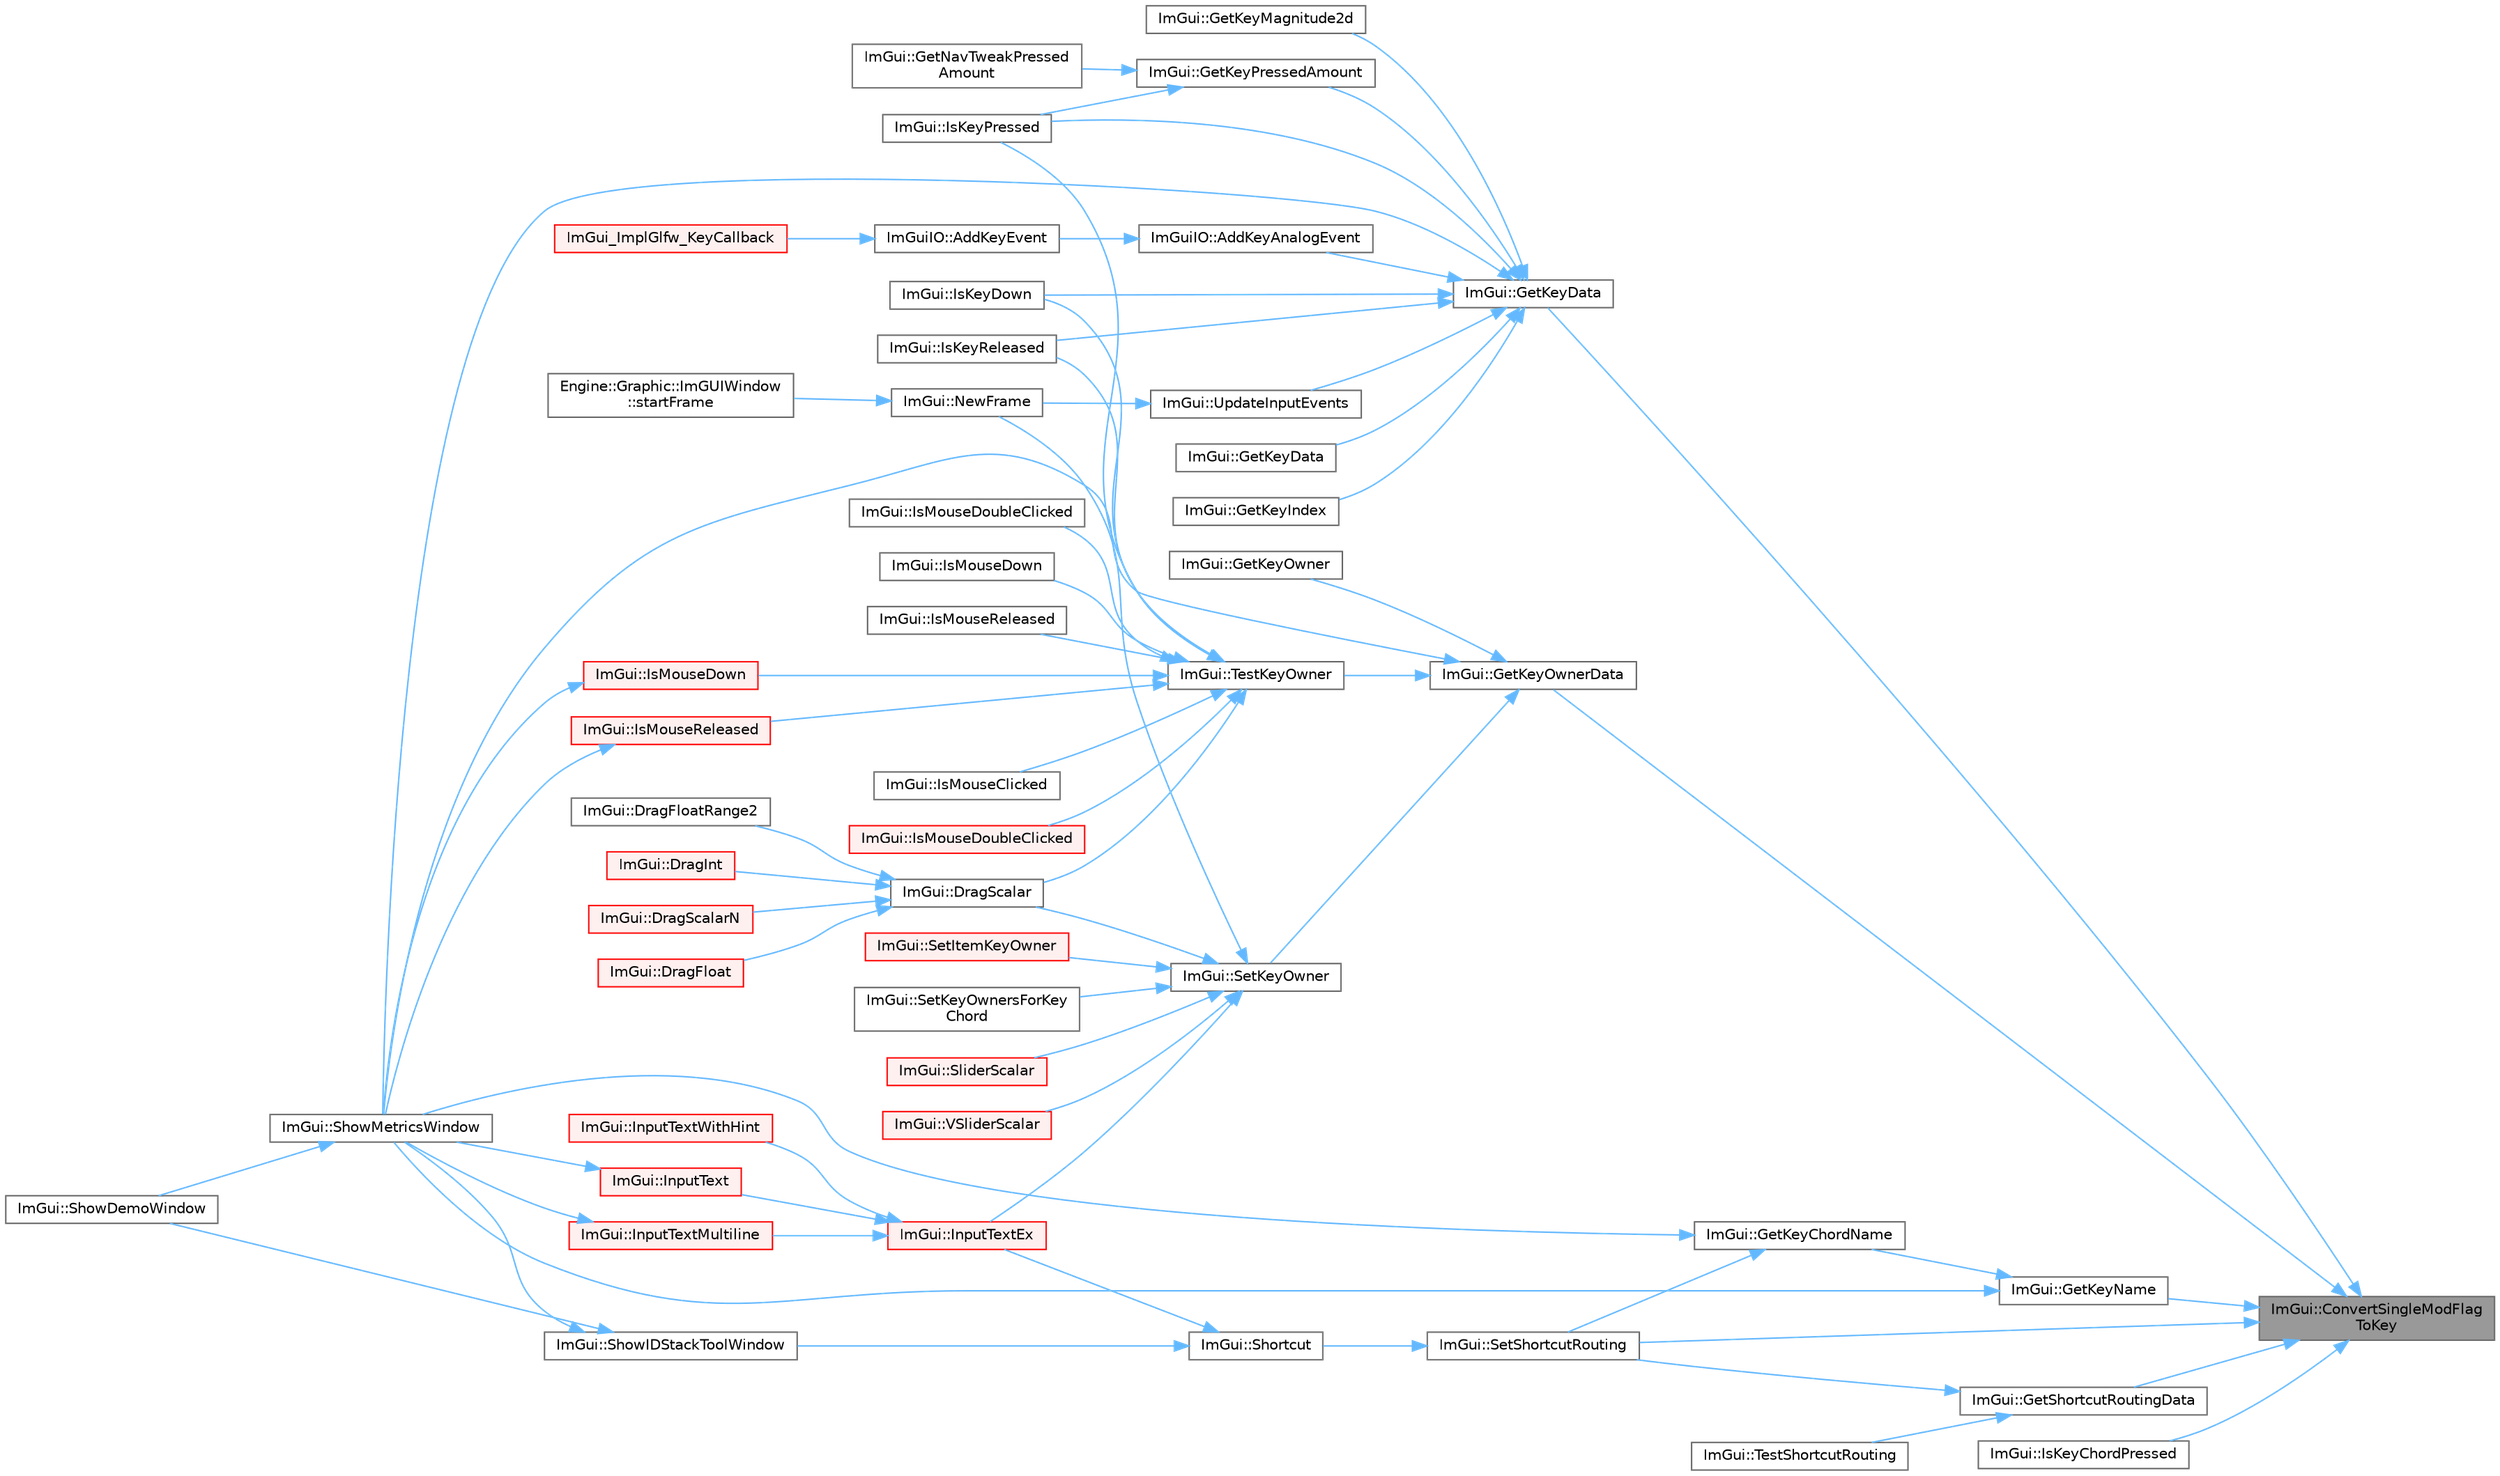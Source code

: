 digraph "ImGui::ConvertSingleModFlagToKey"
{
 // LATEX_PDF_SIZE
  bgcolor="transparent";
  edge [fontname=Helvetica,fontsize=10,labelfontname=Helvetica,labelfontsize=10];
  node [fontname=Helvetica,fontsize=10,shape=box,height=0.2,width=0.4];
  rankdir="RL";
  Node1 [id="Node000001",label="ImGui::ConvertSingleModFlag\lToKey",height=0.2,width=0.4,color="gray40", fillcolor="grey60", style="filled", fontcolor="black",tooltip=" "];
  Node1 -> Node2 [id="edge1_Node000001_Node000002",dir="back",color="steelblue1",style="solid",tooltip=" "];
  Node2 [id="Node000002",label="ImGui::GetKeyData",height=0.2,width=0.4,color="grey40", fillcolor="white", style="filled",URL="$namespace_im_gui.html#a6d32d70d6beb45537b605508b78216c3",tooltip=" "];
  Node2 -> Node3 [id="edge2_Node000002_Node000003",dir="back",color="steelblue1",style="solid",tooltip=" "];
  Node3 [id="Node000003",label="ImGuiIO::AddKeyAnalogEvent",height=0.2,width=0.4,color="grey40", fillcolor="white", style="filled",URL="$struct_im_gui_i_o.html#ac88dcffd1c6785d00eedd5616315e48c",tooltip=" "];
  Node3 -> Node4 [id="edge3_Node000003_Node000004",dir="back",color="steelblue1",style="solid",tooltip=" "];
  Node4 [id="Node000004",label="ImGuiIO::AddKeyEvent",height=0.2,width=0.4,color="grey40", fillcolor="white", style="filled",URL="$struct_im_gui_i_o.html#a50c3ab6883647aacdf5153a4dbe2cdbe",tooltip=" "];
  Node4 -> Node5 [id="edge4_Node000004_Node000005",dir="back",color="steelblue1",style="solid",tooltip=" "];
  Node5 [id="Node000005",label="ImGui_ImplGlfw_KeyCallback",height=0.2,width=0.4,color="red", fillcolor="#FFF0F0", style="filled",URL="$imgui__impl__glfw_8cpp.html#a66afe6468f3645befeb50a75f82b5efc",tooltip=" "];
  Node2 -> Node7 [id="edge5_Node000002_Node000007",dir="back",color="steelblue1",style="solid",tooltip=" "];
  Node7 [id="Node000007",label="ImGui::GetKeyData",height=0.2,width=0.4,color="grey40", fillcolor="white", style="filled",URL="$namespace_im_gui.html#aef423d33ae184977d70c75e42bcb0364",tooltip=" "];
  Node2 -> Node8 [id="edge6_Node000002_Node000008",dir="back",color="steelblue1",style="solid",tooltip=" "];
  Node8 [id="Node000008",label="ImGui::GetKeyIndex",height=0.2,width=0.4,color="grey40", fillcolor="white", style="filled",URL="$namespace_im_gui.html#a03f5c2b43767af1947c9a9eea38a367d",tooltip=" "];
  Node2 -> Node9 [id="edge7_Node000002_Node000009",dir="back",color="steelblue1",style="solid",tooltip=" "];
  Node9 [id="Node000009",label="ImGui::GetKeyMagnitude2d",height=0.2,width=0.4,color="grey40", fillcolor="white", style="filled",URL="$namespace_im_gui.html#a7be7c8eb5bd517b2c7b361f1521b1137",tooltip=" "];
  Node2 -> Node10 [id="edge8_Node000002_Node000010",dir="back",color="steelblue1",style="solid",tooltip=" "];
  Node10 [id="Node000010",label="ImGui::GetKeyPressedAmount",height=0.2,width=0.4,color="grey40", fillcolor="white", style="filled",URL="$namespace_im_gui.html#a48359a9849c1cb2af8fb30c655cf8ff5",tooltip=" "];
  Node10 -> Node11 [id="edge9_Node000010_Node000011",dir="back",color="steelblue1",style="solid",tooltip=" "];
  Node11 [id="Node000011",label="ImGui::GetNavTweakPressed\lAmount",height=0.2,width=0.4,color="grey40", fillcolor="white", style="filled",URL="$namespace_im_gui.html#ad1982b7e2585d1e5aa2bb17976a0bd5d",tooltip=" "];
  Node10 -> Node12 [id="edge10_Node000010_Node000012",dir="back",color="steelblue1",style="solid",tooltip=" "];
  Node12 [id="Node000012",label="ImGui::IsKeyPressed",height=0.2,width=0.4,color="grey40", fillcolor="white", style="filled",URL="$namespace_im_gui.html#a34c2ae88871301f93a396113e8a46ac9",tooltip=" "];
  Node2 -> Node13 [id="edge11_Node000002_Node000013",dir="back",color="steelblue1",style="solid",tooltip=" "];
  Node13 [id="Node000013",label="ImGui::IsKeyDown",height=0.2,width=0.4,color="grey40", fillcolor="white", style="filled",URL="$namespace_im_gui.html#ad217907a75adfff08f6dee35feeadaad",tooltip=" "];
  Node2 -> Node12 [id="edge12_Node000002_Node000012",dir="back",color="steelblue1",style="solid",tooltip=" "];
  Node2 -> Node14 [id="edge13_Node000002_Node000014",dir="back",color="steelblue1",style="solid",tooltip=" "];
  Node14 [id="Node000014",label="ImGui::IsKeyReleased",height=0.2,width=0.4,color="grey40", fillcolor="white", style="filled",URL="$namespace_im_gui.html#a5b94b4c6c78d7a23d045df6a79ff072b",tooltip=" "];
  Node2 -> Node15 [id="edge14_Node000002_Node000015",dir="back",color="steelblue1",style="solid",tooltip=" "];
  Node15 [id="Node000015",label="ImGui::ShowMetricsWindow",height=0.2,width=0.4,color="grey40", fillcolor="white", style="filled",URL="$namespace_im_gui.html#afe7a28c6eb52fff3cc27d5a698fea4ff",tooltip=" "];
  Node15 -> Node16 [id="edge15_Node000015_Node000016",dir="back",color="steelblue1",style="solid",tooltip=" "];
  Node16 [id="Node000016",label="ImGui::ShowDemoWindow",height=0.2,width=0.4,color="grey40", fillcolor="white", style="filled",URL="$namespace_im_gui.html#af95643a0ce4893b9e57c12991922fb18",tooltip=" "];
  Node2 -> Node17 [id="edge16_Node000002_Node000017",dir="back",color="steelblue1",style="solid",tooltip=" "];
  Node17 [id="Node000017",label="ImGui::UpdateInputEvents",height=0.2,width=0.4,color="grey40", fillcolor="white", style="filled",URL="$namespace_im_gui.html#aafed9b47752723162308368c01eeffad",tooltip=" "];
  Node17 -> Node18 [id="edge17_Node000017_Node000018",dir="back",color="steelblue1",style="solid",tooltip=" "];
  Node18 [id="Node000018",label="ImGui::NewFrame",height=0.2,width=0.4,color="grey40", fillcolor="white", style="filled",URL="$namespace_im_gui.html#ab3f1fc018f903b7ad79fd10663375774",tooltip=" "];
  Node18 -> Node19 [id="edge18_Node000018_Node000019",dir="back",color="steelblue1",style="solid",tooltip=" "];
  Node19 [id="Node000019",label="Engine::Graphic::ImGUIWindow\l::startFrame",height=0.2,width=0.4,color="grey40", fillcolor="white", style="filled",URL="$class_engine_1_1_graphic_1_1_im_g_u_i_window.html#a9ca05f8fa30f8ee342d254eb0d34948a",tooltip=" "];
  Node1 -> Node20 [id="edge19_Node000001_Node000020",dir="back",color="steelblue1",style="solid",tooltip=" "];
  Node20 [id="Node000020",label="ImGui::GetKeyName",height=0.2,width=0.4,color="grey40", fillcolor="white", style="filled",URL="$namespace_im_gui.html#a1d631e0e344472fb2da1a53a6bf55448",tooltip=" "];
  Node20 -> Node21 [id="edge20_Node000020_Node000021",dir="back",color="steelblue1",style="solid",tooltip=" "];
  Node21 [id="Node000021",label="ImGui::GetKeyChordName",height=0.2,width=0.4,color="grey40", fillcolor="white", style="filled",URL="$namespace_im_gui.html#a4711f04593c21dee2ecb1f736c4da981",tooltip=" "];
  Node21 -> Node22 [id="edge21_Node000021_Node000022",dir="back",color="steelblue1",style="solid",tooltip=" "];
  Node22 [id="Node000022",label="ImGui::SetShortcutRouting",height=0.2,width=0.4,color="grey40", fillcolor="white", style="filled",URL="$namespace_im_gui.html#a5bfa26bcafad8fae4b4e21e1f0db47e3",tooltip=" "];
  Node22 -> Node23 [id="edge22_Node000022_Node000023",dir="back",color="steelblue1",style="solid",tooltip=" "];
  Node23 [id="Node000023",label="ImGui::Shortcut",height=0.2,width=0.4,color="grey40", fillcolor="white", style="filled",URL="$namespace_im_gui.html#a79fcd86b36bb86d9bd95c79013b0ad8d",tooltip=" "];
  Node23 -> Node24 [id="edge23_Node000023_Node000024",dir="back",color="steelblue1",style="solid",tooltip=" "];
  Node24 [id="Node000024",label="ImGui::InputTextEx",height=0.2,width=0.4,color="red", fillcolor="#FFF0F0", style="filled",URL="$namespace_im_gui.html#af89af17ecc11653f25fea1e50e195de6",tooltip=" "];
  Node24 -> Node25 [id="edge24_Node000024_Node000025",dir="back",color="steelblue1",style="solid",tooltip=" "];
  Node25 [id="Node000025",label="ImGui::InputText",height=0.2,width=0.4,color="red", fillcolor="#FFF0F0", style="filled",URL="$namespace_im_gui.html#aa72b5760a3a206729723a587ac7c8519",tooltip=" "];
  Node25 -> Node15 [id="edge25_Node000025_Node000015",dir="back",color="steelblue1",style="solid",tooltip=" "];
  Node24 -> Node49 [id="edge26_Node000024_Node000049",dir="back",color="steelblue1",style="solid",tooltip=" "];
  Node49 [id="Node000049",label="ImGui::InputTextMultiline",height=0.2,width=0.4,color="red", fillcolor="#FFF0F0", style="filled",URL="$namespace_im_gui.html#a0470693929ed9930cbf5b737577c2414",tooltip=" "];
  Node49 -> Node15 [id="edge27_Node000049_Node000015",dir="back",color="steelblue1",style="solid",tooltip=" "];
  Node24 -> Node51 [id="edge28_Node000024_Node000051",dir="back",color="steelblue1",style="solid",tooltip=" "];
  Node51 [id="Node000051",label="ImGui::InputTextWithHint",height=0.2,width=0.4,color="red", fillcolor="#FFF0F0", style="filled",URL="$namespace_im_gui.html#aee5a5127f494966ad16e578714e8fac2",tooltip=" "];
  Node23 -> Node81 [id="edge29_Node000023_Node000081",dir="back",color="steelblue1",style="solid",tooltip=" "];
  Node81 [id="Node000081",label="ImGui::ShowIDStackToolWindow",height=0.2,width=0.4,color="grey40", fillcolor="white", style="filled",URL="$namespace_im_gui.html#ab4a87bf4a874a8e5872b60b4a9b1d99e",tooltip=" "];
  Node81 -> Node16 [id="edge30_Node000081_Node000016",dir="back",color="steelblue1",style="solid",tooltip=" "];
  Node81 -> Node15 [id="edge31_Node000081_Node000015",dir="back",color="steelblue1",style="solid",tooltip=" "];
  Node21 -> Node15 [id="edge32_Node000021_Node000015",dir="back",color="steelblue1",style="solid",tooltip=" "];
  Node20 -> Node15 [id="edge33_Node000020_Node000015",dir="back",color="steelblue1",style="solid",tooltip=" "];
  Node1 -> Node82 [id="edge34_Node000001_Node000082",dir="back",color="steelblue1",style="solid",tooltip=" "];
  Node82 [id="Node000082",label="ImGui::GetKeyOwnerData",height=0.2,width=0.4,color="grey40", fillcolor="white", style="filled",URL="$namespace_im_gui.html#a05ada04953ac91c563334fb0fe934e03",tooltip=" "];
  Node82 -> Node83 [id="edge35_Node000082_Node000083",dir="back",color="steelblue1",style="solid",tooltip=" "];
  Node83 [id="Node000083",label="ImGui::GetKeyOwner",height=0.2,width=0.4,color="grey40", fillcolor="white", style="filled",URL="$namespace_im_gui.html#a3976abb319f95d75fe9f6866f9956701",tooltip=" "];
  Node82 -> Node84 [id="edge36_Node000082_Node000084",dir="back",color="steelblue1",style="solid",tooltip=" "];
  Node84 [id="Node000084",label="ImGui::SetKeyOwner",height=0.2,width=0.4,color="grey40", fillcolor="white", style="filled",URL="$namespace_im_gui.html#ac415798dd69ab045cda84dd14a52c3ea",tooltip=" "];
  Node84 -> Node55 [id="edge37_Node000084_Node000055",dir="back",color="steelblue1",style="solid",tooltip=" "];
  Node55 [id="Node000055",label="ImGui::DragScalar",height=0.2,width=0.4,color="grey40", fillcolor="white", style="filled",URL="$namespace_im_gui.html#a17d8926e8f44a6d00575b12081c51fe0",tooltip=" "];
  Node55 -> Node56 [id="edge38_Node000055_Node000056",dir="back",color="steelblue1",style="solid",tooltip=" "];
  Node56 [id="Node000056",label="ImGui::DragFloat",height=0.2,width=0.4,color="red", fillcolor="#FFF0F0", style="filled",URL="$namespace_im_gui.html#aab1b20e7bf98aa7bbdb26f8cd3ad91e6",tooltip=" "];
  Node55 -> Node59 [id="edge39_Node000055_Node000059",dir="back",color="steelblue1",style="solid",tooltip=" "];
  Node59 [id="Node000059",label="ImGui::DragFloatRange2",height=0.2,width=0.4,color="grey40", fillcolor="white", style="filled",URL="$namespace_im_gui.html#aa6bfd93ead5c47e84b66185da88b8e8c",tooltip=" "];
  Node55 -> Node60 [id="edge40_Node000055_Node000060",dir="back",color="steelblue1",style="solid",tooltip=" "];
  Node60 [id="Node000060",label="ImGui::DragInt",height=0.2,width=0.4,color="red", fillcolor="#FFF0F0", style="filled",URL="$namespace_im_gui.html#a3714db739ae51fc75601d7fad234a58b",tooltip=" "];
  Node55 -> Node62 [id="edge41_Node000055_Node000062",dir="back",color="steelblue1",style="solid",tooltip=" "];
  Node62 [id="Node000062",label="ImGui::DragScalarN",height=0.2,width=0.4,color="red", fillcolor="#FFF0F0", style="filled",URL="$namespace_im_gui.html#a1265d2b30ced1fca909e26c8f718fcbd",tooltip=" "];
  Node84 -> Node24 [id="edge42_Node000084_Node000024",dir="back",color="steelblue1",style="solid",tooltip=" "];
  Node84 -> Node18 [id="edge43_Node000084_Node000018",dir="back",color="steelblue1",style="solid",tooltip=" "];
  Node84 -> Node85 [id="edge44_Node000084_Node000085",dir="back",color="steelblue1",style="solid",tooltip=" "];
  Node85 [id="Node000085",label="ImGui::SetItemKeyOwner",height=0.2,width=0.4,color="red", fillcolor="#FFF0F0", style="filled",URL="$namespace_im_gui.html#a8776b8c5eabcc7f92f4abe9ce46454f0",tooltip=" "];
  Node84 -> Node87 [id="edge45_Node000084_Node000087",dir="back",color="steelblue1",style="solid",tooltip=" "];
  Node87 [id="Node000087",label="ImGui::SetKeyOwnersForKey\lChord",height=0.2,width=0.4,color="grey40", fillcolor="white", style="filled",URL="$namespace_im_gui.html#ae3060c877778bac84d69f68dabd200c8",tooltip=" "];
  Node84 -> Node69 [id="edge46_Node000084_Node000069",dir="back",color="steelblue1",style="solid",tooltip=" "];
  Node69 [id="Node000069",label="ImGui::SliderScalar",height=0.2,width=0.4,color="red", fillcolor="#FFF0F0", style="filled",URL="$namespace_im_gui.html#afdd7faa9a69f75b8d674cdc207441bea",tooltip=" "];
  Node84 -> Node88 [id="edge47_Node000084_Node000088",dir="back",color="steelblue1",style="solid",tooltip=" "];
  Node88 [id="Node000088",label="ImGui::VSliderScalar",height=0.2,width=0.4,color="red", fillcolor="#FFF0F0", style="filled",URL="$namespace_im_gui.html#a6ad24ca37a530d43f9d1c727d94e4829",tooltip=" "];
  Node82 -> Node15 [id="edge48_Node000082_Node000015",dir="back",color="steelblue1",style="solid",tooltip=" "];
  Node82 -> Node91 [id="edge49_Node000082_Node000091",dir="back",color="steelblue1",style="solid",tooltip=" "];
  Node91 [id="Node000091",label="ImGui::TestKeyOwner",height=0.2,width=0.4,color="grey40", fillcolor="white", style="filled",URL="$namespace_im_gui.html#ad12c5be2f1c691e4e6656524248824fb",tooltip=" "];
  Node91 -> Node55 [id="edge50_Node000091_Node000055",dir="back",color="steelblue1",style="solid",tooltip=" "];
  Node91 -> Node13 [id="edge51_Node000091_Node000013",dir="back",color="steelblue1",style="solid",tooltip=" "];
  Node91 -> Node12 [id="edge52_Node000091_Node000012",dir="back",color="steelblue1",style="solid",tooltip=" "];
  Node91 -> Node14 [id="edge53_Node000091_Node000014",dir="back",color="steelblue1",style="solid",tooltip=" "];
  Node91 -> Node92 [id="edge54_Node000091_Node000092",dir="back",color="steelblue1",style="solid",tooltip=" "];
  Node92 [id="Node000092",label="ImGui::IsMouseClicked",height=0.2,width=0.4,color="grey40", fillcolor="white", style="filled",URL="$namespace_im_gui.html#a268f89a9233099f3de4e628c80863ccc",tooltip=" "];
  Node91 -> Node93 [id="edge55_Node000091_Node000093",dir="back",color="steelblue1",style="solid",tooltip=" "];
  Node93 [id="Node000093",label="ImGui::IsMouseDoubleClicked",height=0.2,width=0.4,color="red", fillcolor="#FFF0F0", style="filled",URL="$namespace_im_gui.html#a2cc28f85bd97eecf708ce78c11761fb9",tooltip=" "];
  Node91 -> Node106 [id="edge56_Node000091_Node000106",dir="back",color="steelblue1",style="solid",tooltip=" "];
  Node106 [id="Node000106",label="ImGui::IsMouseDoubleClicked",height=0.2,width=0.4,color="grey40", fillcolor="white", style="filled",URL="$namespace_im_gui.html#abe4aba05f5a4b4350736586eb1df6e22",tooltip=" "];
  Node91 -> Node107 [id="edge57_Node000091_Node000107",dir="back",color="steelblue1",style="solid",tooltip=" "];
  Node107 [id="Node000107",label="ImGui::IsMouseDown",height=0.2,width=0.4,color="red", fillcolor="#FFF0F0", style="filled",URL="$namespace_im_gui.html#aed7dae248aa865bf06c1d60c0e809537",tooltip=" "];
  Node107 -> Node15 [id="edge58_Node000107_Node000015",dir="back",color="steelblue1",style="solid",tooltip=" "];
  Node91 -> Node111 [id="edge59_Node000091_Node000111",dir="back",color="steelblue1",style="solid",tooltip=" "];
  Node111 [id="Node000111",label="ImGui::IsMouseDown",height=0.2,width=0.4,color="grey40", fillcolor="white", style="filled",URL="$namespace_im_gui.html#a1b1bad6338785c6d1bc85c2730bd485f",tooltip=" "];
  Node91 -> Node112 [id="edge60_Node000091_Node000112",dir="back",color="steelblue1",style="solid",tooltip=" "];
  Node112 [id="Node000112",label="ImGui::IsMouseReleased",height=0.2,width=0.4,color="red", fillcolor="#FFF0F0", style="filled",URL="$namespace_im_gui.html#ae53a0c1818d2804e3b1331f0c1777434",tooltip=" "];
  Node112 -> Node15 [id="edge61_Node000112_Node000015",dir="back",color="steelblue1",style="solid",tooltip=" "];
  Node91 -> Node122 [id="edge62_Node000091_Node000122",dir="back",color="steelblue1",style="solid",tooltip=" "];
  Node122 [id="Node000122",label="ImGui::IsMouseReleased",height=0.2,width=0.4,color="grey40", fillcolor="white", style="filled",URL="$namespace_im_gui.html#accd979a6c2ea9738134c30131d95c3b9",tooltip=" "];
  Node1 -> Node123 [id="edge63_Node000001_Node000123",dir="back",color="steelblue1",style="solid",tooltip=" "];
  Node123 [id="Node000123",label="ImGui::GetShortcutRoutingData",height=0.2,width=0.4,color="grey40", fillcolor="white", style="filled",URL="$namespace_im_gui.html#a44a24428cdecdfd7825d37e616e5af45",tooltip=" "];
  Node123 -> Node22 [id="edge64_Node000123_Node000022",dir="back",color="steelblue1",style="solid",tooltip=" "];
  Node123 -> Node124 [id="edge65_Node000123_Node000124",dir="back",color="steelblue1",style="solid",tooltip=" "];
  Node124 [id="Node000124",label="ImGui::TestShortcutRouting",height=0.2,width=0.4,color="grey40", fillcolor="white", style="filled",URL="$namespace_im_gui.html#a2d00bcc9bae982fb89d07f2734f6ab36",tooltip=" "];
  Node1 -> Node125 [id="edge66_Node000001_Node000125",dir="back",color="steelblue1",style="solid",tooltip=" "];
  Node125 [id="Node000125",label="ImGui::IsKeyChordPressed",height=0.2,width=0.4,color="grey40", fillcolor="white", style="filled",URL="$namespace_im_gui.html#ac927e43929d43408de2ce53b33411ef9",tooltip=" "];
  Node1 -> Node22 [id="edge67_Node000001_Node000022",dir="back",color="steelblue1",style="solid",tooltip=" "];
}
